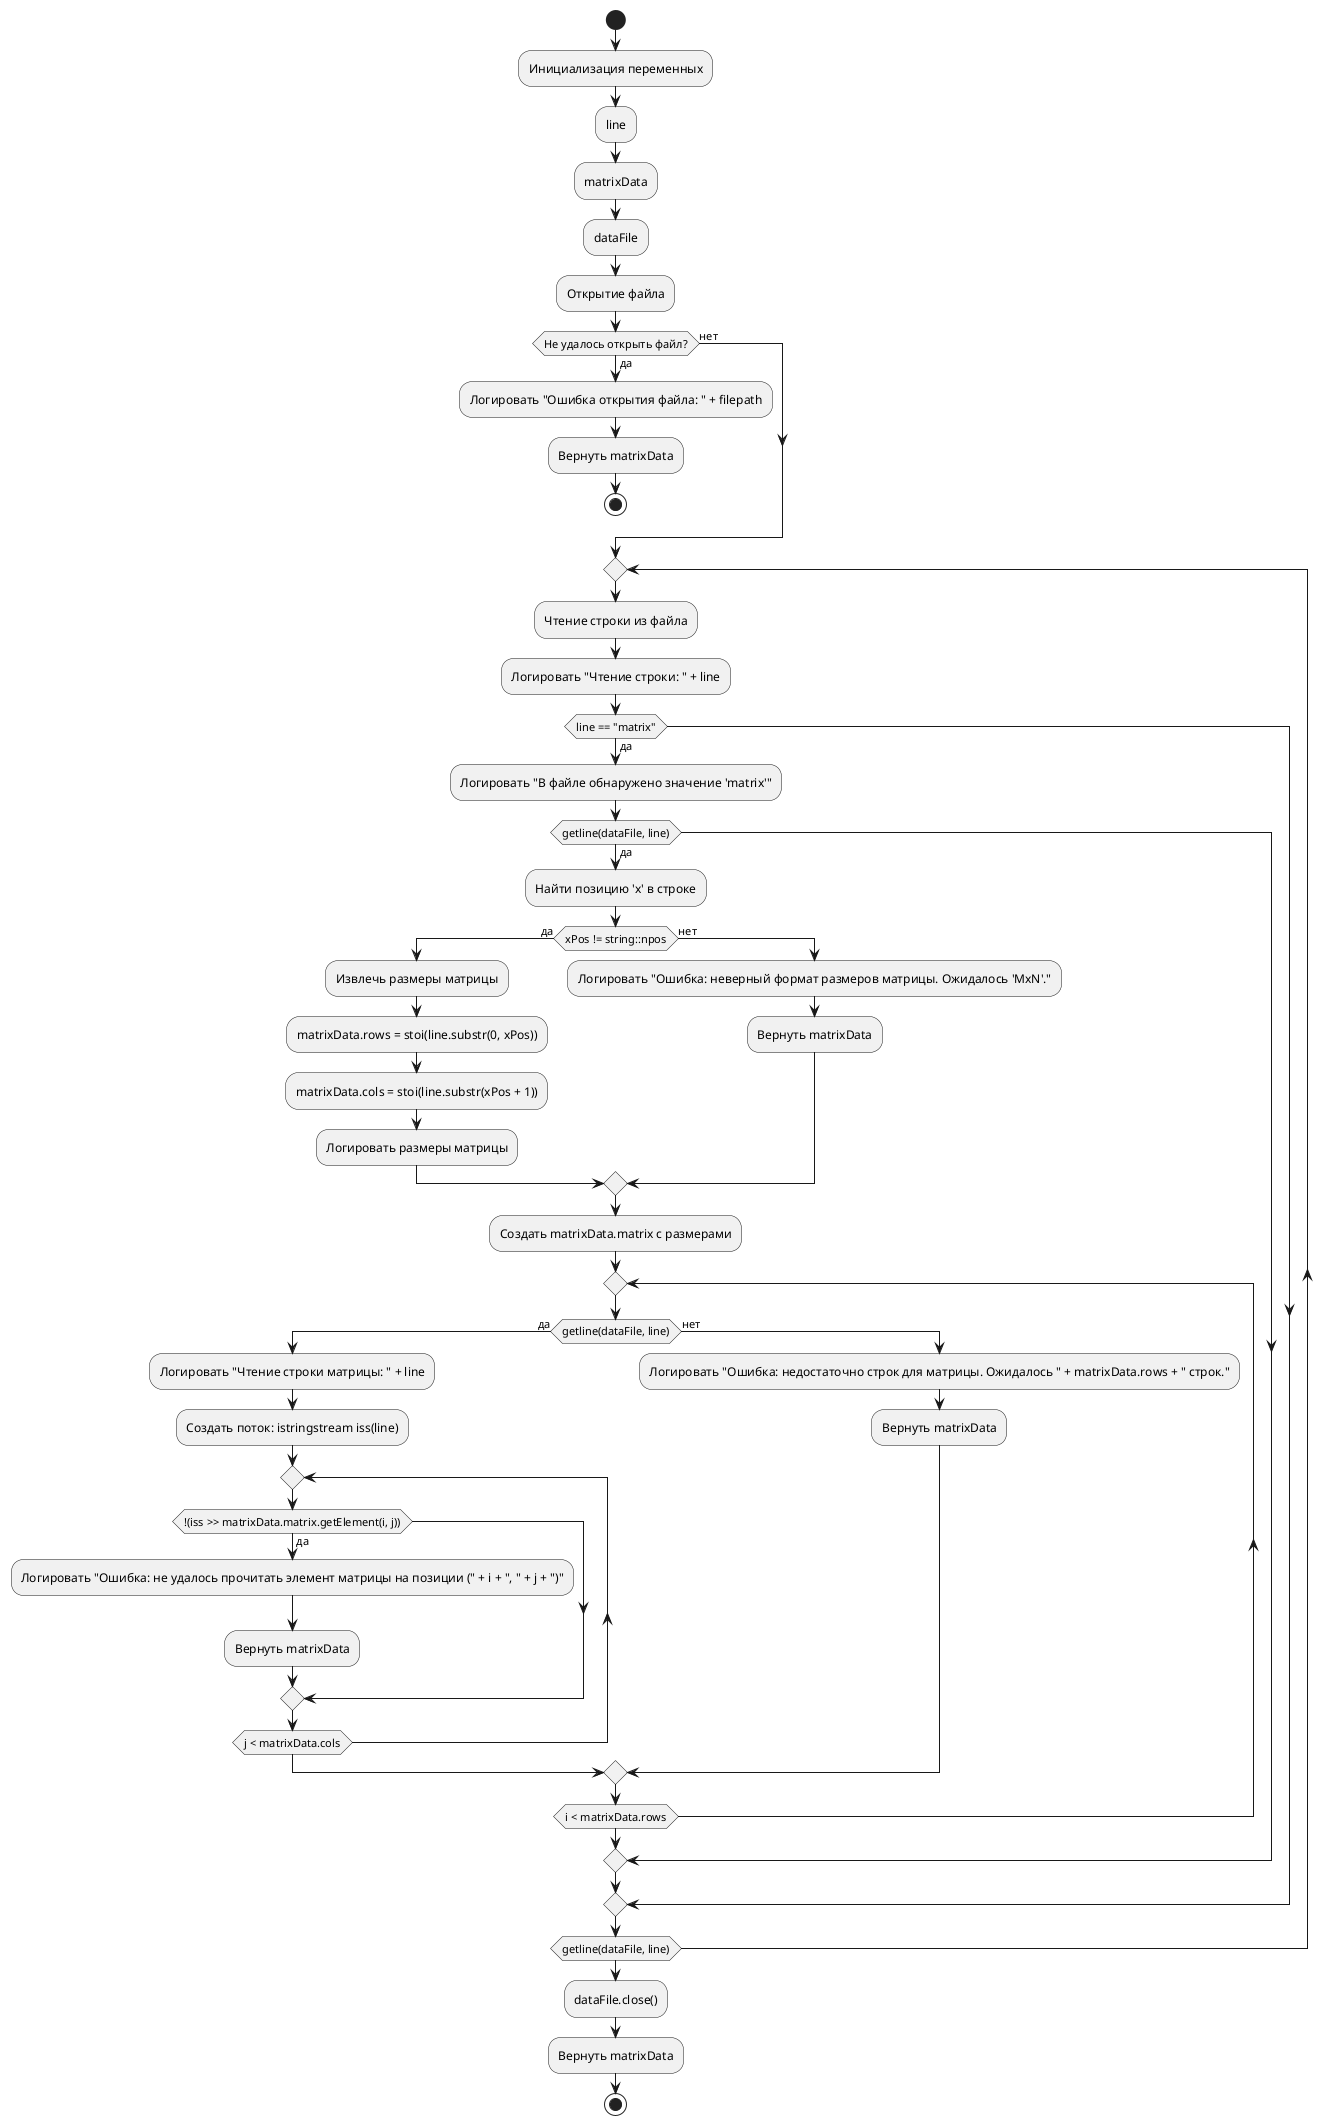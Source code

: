 @startuml
start

:Инициализация переменных;
:line;
:matrixData;
:dataFile;

:Открытие файла;
if (Не удалось открыть файл?) then (да)
    :Логировать "Ошибка открытия файла: " + filepath;
    :Вернуть matrixData;
    stop
else (нет)
endif

repeat
    :Чтение строки из файла;
    :Логировать "Чтение строки: " + line;

    if (line == "matrix") then (да)
        :Логировать "В файле обнаружено значение 'matrix'";
        
        if (getline(dataFile, line)) then (да)
            :Найти позицию 'x' в строке;
            
            if (xPos != string::npos) then (да)
                :Извлечь размеры матрицы;
                :matrixData.rows = stoi(line.substr(0, xPos));
                :matrixData.cols = stoi(line.substr(xPos + 1));
                :Логировать размеры матрицы;
            else (нет)
                :Логировать "Ошибка: неверный формат размеров матрицы. Ожидалось 'MxN'.";
                :Вернуть matrixData;
            endif
            
            :Создать matrixData.matrix с размерами;

            repeat
                if (getline(dataFile, line)) then (да)
                    :Логировать "Чтение строки матрицы: " + line;
                    :Создать поток: istringstream iss(line);
                    
                    repeat
                        if (!(iss >> matrixData.matrix.getElement(i, j))) then (да)
                            :Логировать "Ошибка: не удалось прочитать элемент матрицы на позиции (" + i + ", " + j + ")";
                            :Вернуть matrixData;
                        endif
                    repeat while (j < matrixData.cols)
                else (нет)
                    :Логировать "Ошибка: недостаточно строк для матрицы. Ожидалось " + matrixData.rows + " строк.";
                    :Вернуть matrixData;
                endif
            repeat while (i < matrixData.rows)
        endif
    endif
repeat while (getline(dataFile, line))

:dataFile.close();
:Вернуть matrixData;

stop
@enduml
